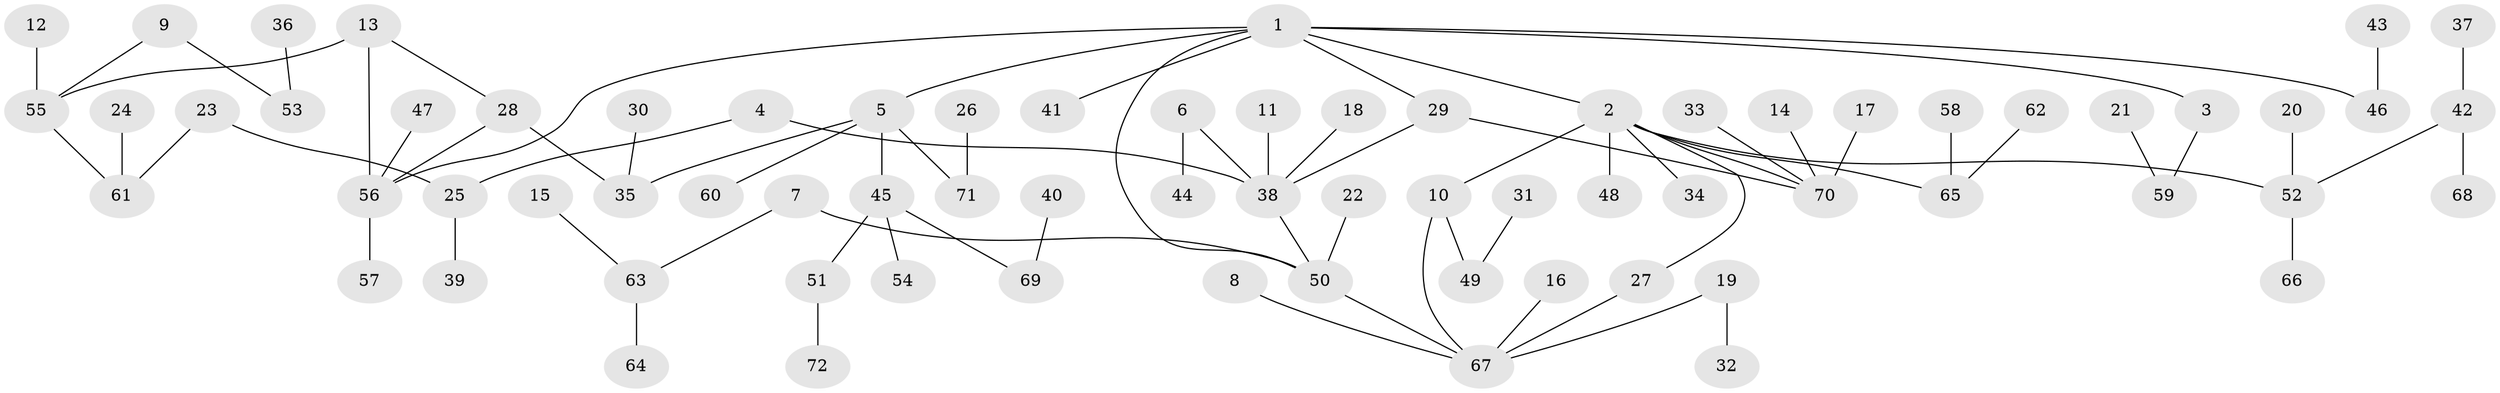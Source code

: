 // original degree distribution, {7: 0.013986013986013986, 8: 0.006993006993006993, 4: 0.07692307692307693, 2: 0.2727272727272727, 3: 0.14685314685314685, 5: 0.02097902097902098, 6: 0.013986013986013986, 1: 0.44755244755244755}
// Generated by graph-tools (version 1.1) at 2025/49/03/09/25 03:49:27]
// undirected, 72 vertices, 78 edges
graph export_dot {
graph [start="1"]
  node [color=gray90,style=filled];
  1;
  2;
  3;
  4;
  5;
  6;
  7;
  8;
  9;
  10;
  11;
  12;
  13;
  14;
  15;
  16;
  17;
  18;
  19;
  20;
  21;
  22;
  23;
  24;
  25;
  26;
  27;
  28;
  29;
  30;
  31;
  32;
  33;
  34;
  35;
  36;
  37;
  38;
  39;
  40;
  41;
  42;
  43;
  44;
  45;
  46;
  47;
  48;
  49;
  50;
  51;
  52;
  53;
  54;
  55;
  56;
  57;
  58;
  59;
  60;
  61;
  62;
  63;
  64;
  65;
  66;
  67;
  68;
  69;
  70;
  71;
  72;
  1 -- 2 [weight=1.0];
  1 -- 3 [weight=1.0];
  1 -- 5 [weight=1.0];
  1 -- 29 [weight=1.0];
  1 -- 41 [weight=1.0];
  1 -- 46 [weight=1.0];
  1 -- 50 [weight=1.0];
  1 -- 56 [weight=1.0];
  2 -- 10 [weight=1.0];
  2 -- 27 [weight=1.0];
  2 -- 34 [weight=1.0];
  2 -- 48 [weight=1.0];
  2 -- 52 [weight=1.0];
  2 -- 65 [weight=1.0];
  2 -- 70 [weight=1.0];
  3 -- 59 [weight=1.0];
  4 -- 25 [weight=1.0];
  4 -- 38 [weight=1.0];
  5 -- 35 [weight=1.0];
  5 -- 45 [weight=1.0];
  5 -- 60 [weight=1.0];
  5 -- 71 [weight=1.0];
  6 -- 38 [weight=1.0];
  6 -- 44 [weight=1.0];
  7 -- 50 [weight=1.0];
  7 -- 63 [weight=1.0];
  8 -- 67 [weight=1.0];
  9 -- 53 [weight=1.0];
  9 -- 55 [weight=1.0];
  10 -- 49 [weight=1.0];
  10 -- 67 [weight=1.0];
  11 -- 38 [weight=1.0];
  12 -- 55 [weight=1.0];
  13 -- 28 [weight=1.0];
  13 -- 55 [weight=1.0];
  13 -- 56 [weight=1.0];
  14 -- 70 [weight=1.0];
  15 -- 63 [weight=1.0];
  16 -- 67 [weight=1.0];
  17 -- 70 [weight=1.0];
  18 -- 38 [weight=1.0];
  19 -- 32 [weight=1.0];
  19 -- 67 [weight=1.0];
  20 -- 52 [weight=1.0];
  21 -- 59 [weight=1.0];
  22 -- 50 [weight=1.0];
  23 -- 25 [weight=1.0];
  23 -- 61 [weight=1.0];
  24 -- 61 [weight=1.0];
  25 -- 39 [weight=1.0];
  26 -- 71 [weight=1.0];
  27 -- 67 [weight=1.0];
  28 -- 35 [weight=1.0];
  28 -- 56 [weight=1.0];
  29 -- 38 [weight=1.0];
  29 -- 70 [weight=1.0];
  30 -- 35 [weight=1.0];
  31 -- 49 [weight=1.0];
  33 -- 70 [weight=1.0];
  36 -- 53 [weight=1.0];
  37 -- 42 [weight=1.0];
  38 -- 50 [weight=1.0];
  40 -- 69 [weight=1.0];
  42 -- 52 [weight=1.0];
  42 -- 68 [weight=1.0];
  43 -- 46 [weight=1.0];
  45 -- 51 [weight=1.0];
  45 -- 54 [weight=1.0];
  45 -- 69 [weight=1.0];
  47 -- 56 [weight=1.0];
  50 -- 67 [weight=1.0];
  51 -- 72 [weight=1.0];
  52 -- 66 [weight=1.0];
  55 -- 61 [weight=1.0];
  56 -- 57 [weight=1.0];
  58 -- 65 [weight=1.0];
  62 -- 65 [weight=1.0];
  63 -- 64 [weight=1.0];
}
